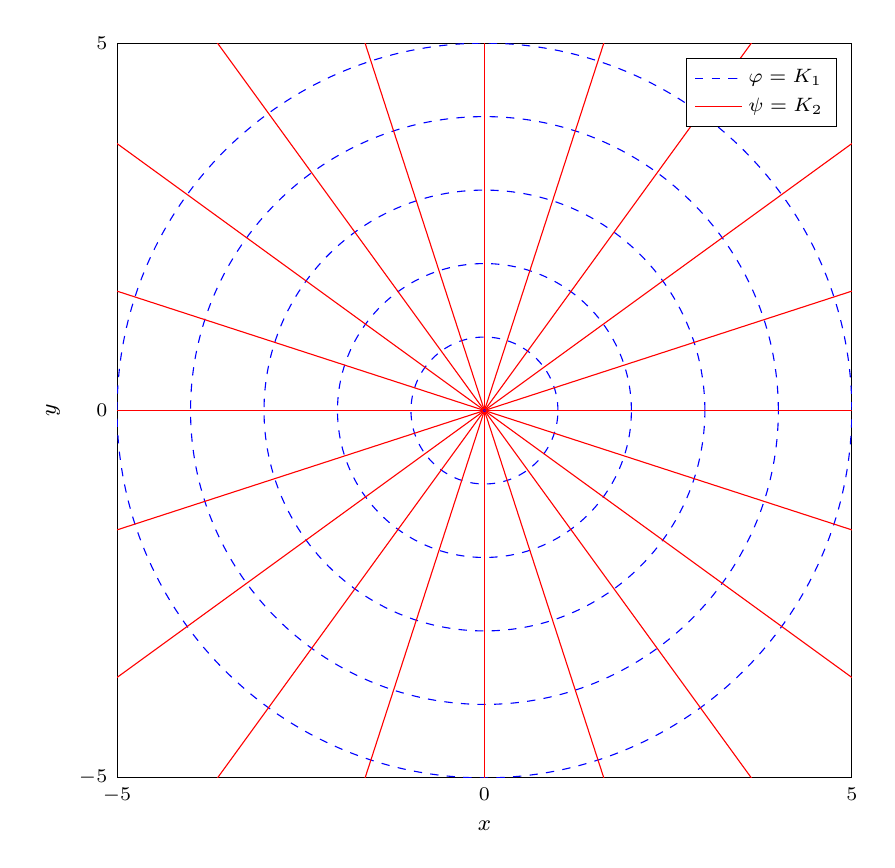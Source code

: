 \pgfplotsset{compat=1.7}
\begin{tikzpicture}
\begin{axis}[width=0.9\textwidth,height=0.9\textwidth,
xlabel={$x$},
ytick={-5,0,5},xtick={-5,0,5},
%yticklabels={0.035,0.1,0.2,0.3,0.4,0.5},
ylabel={$y$},
xmin=-5,xmax=5,ymin=-5,ymax=5, 
yticklabel style={font=\scriptsize},
xticklabel style={font=\scriptsize},
xlabel style={font=\footnotesize},
ylabel style={font=\footnotesize},
legend style={font=\scriptsize,legend cell align=left},
]

\foreach \x in {1,...,5} {
  \edef\temp{\noexpand\draw[blue,dashed] (axis cs:0,0) circle [radius=\x];}
  \temp
}

\foreach \t in {0,...,20}{
  \edef\temp{\noexpand\draw[red] (axis cs:0,0)--++({18*\t}:1000);}
  \temp
}


\addplot[dashed, color=blue,domain=0:2*pi,samples=360,smooth]({0.01*sin(deg(\x))}, {0.01*cos(deg(\x))});
\addlegendentry{$\varphi = K_1$};


\addplot[red,domain=-0.01:0.01,samples=2] {0};
\addlegendentry{$\psi = K_2$};

\end{axis}
\end{tikzpicture}%
